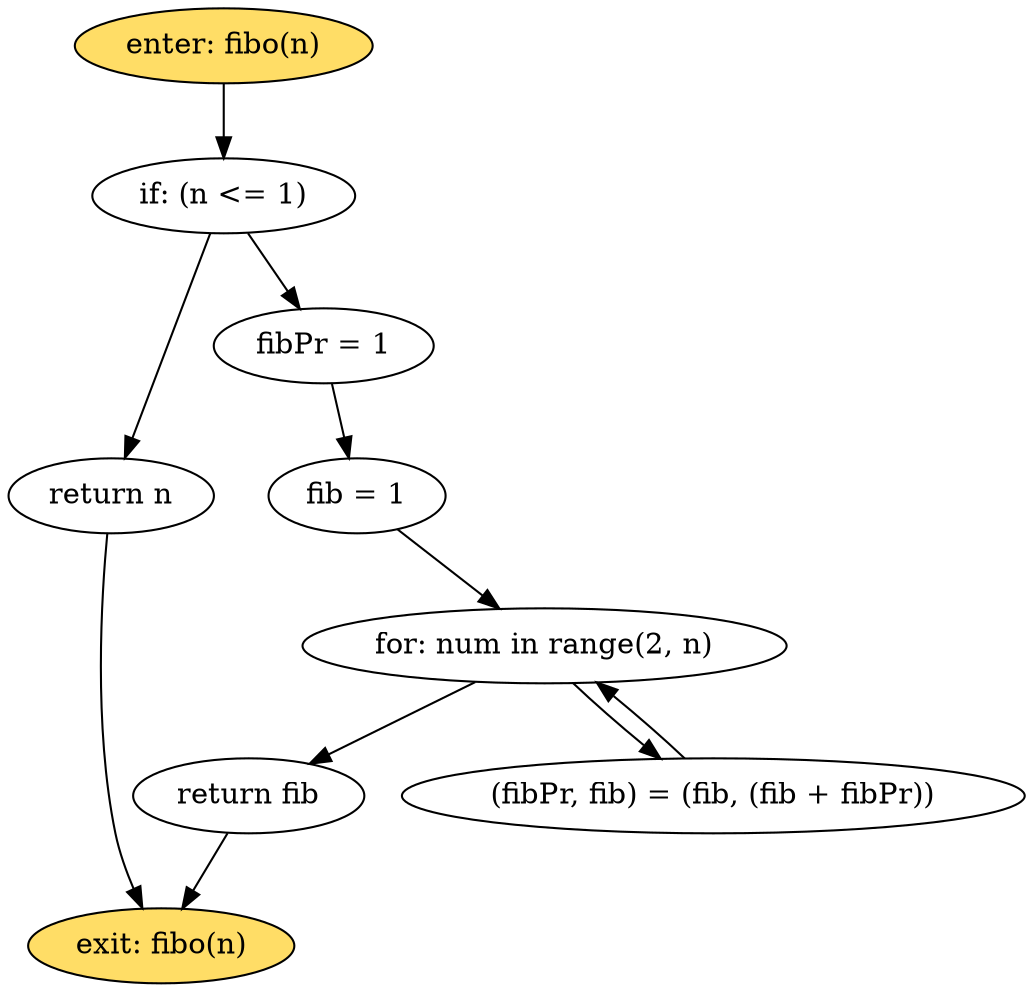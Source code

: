 strict digraph "" {
	node [label="\N"];
    	1	[label="enter: fibo(n)" style="filled" fillcolor="#ffdd66"];
	3	[label="if: (n <= 1)"];
	1 -> 3;
	4	[label="return n"];
	3 -> 4;
	5	[label="fibPr = 1"];
	3 -> 5;
	2	[label="exit: fibo(n)" style="filled" fillcolor="#ffdd66"];
	4 -> 2;
	10	[label="return fib"];
	10 -> 2;
	6	[label="fib = 1"];
	5 -> 6;
	7	[label="for: num in range(2, n)"];
	6 -> 7;
	7 -> 10;
	9	[label="(fibPr, fib) = (fib, (fib + fibPr))"];
	7 -> 9;
	9 -> 7;
}
